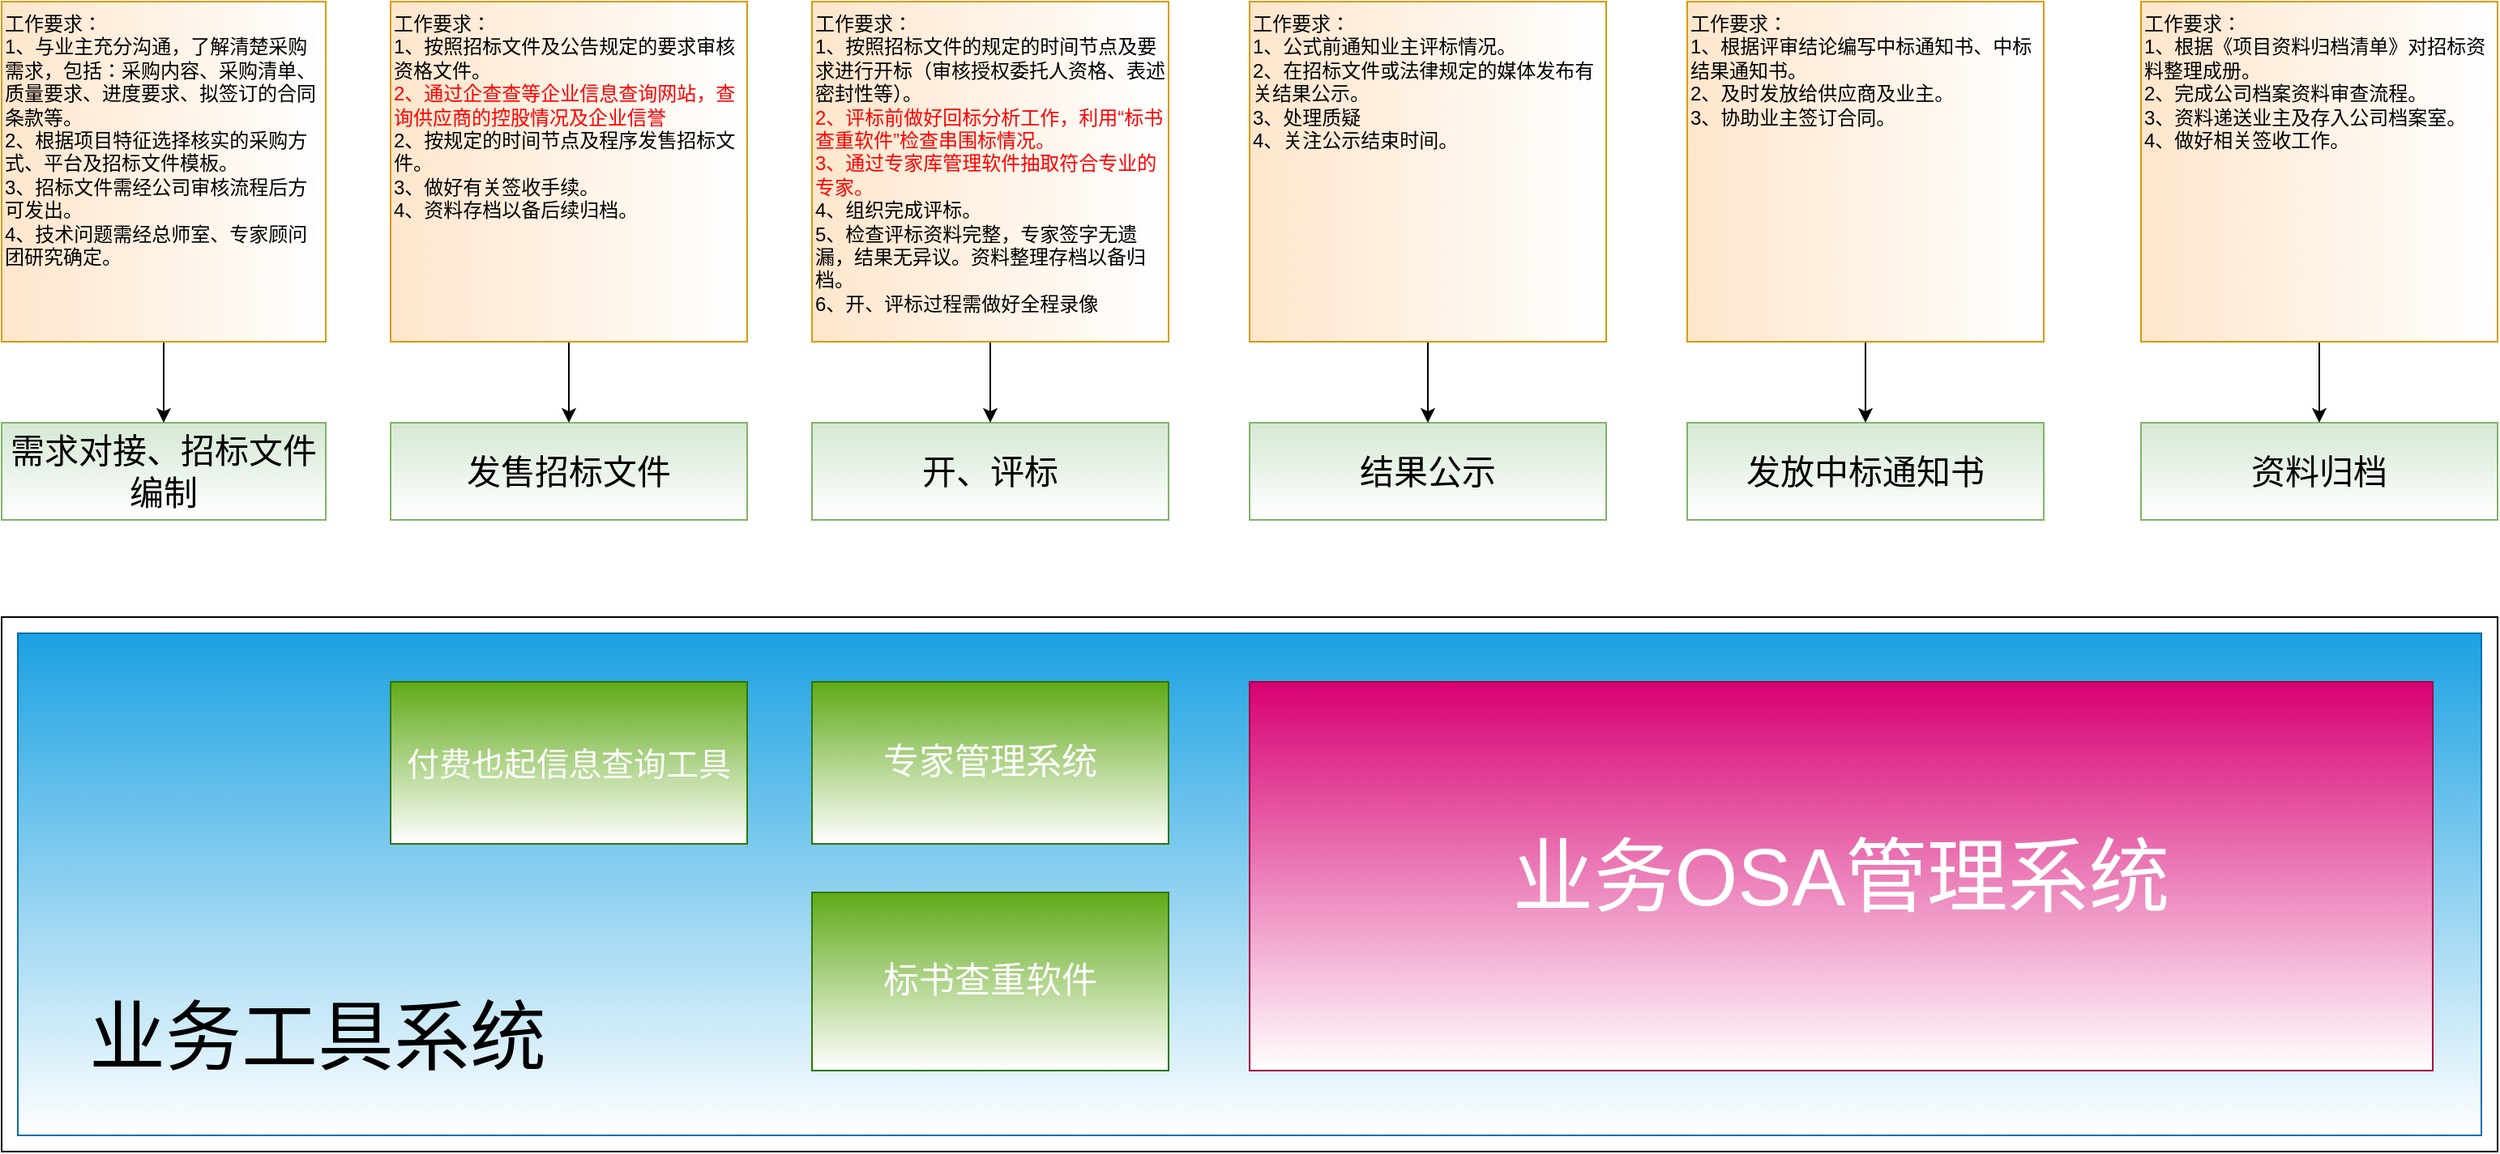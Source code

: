 <mxfile version="22.1.15" type="github">
  <diagram name="第 1 页" id="IvqLFZZhcrXwCMEsDjBW">
    <mxGraphModel dx="1815" dy="1068" grid="1" gridSize="10" guides="1" tooltips="1" connect="1" arrows="1" fold="1" page="1" pageScale="1" pageWidth="3300" pageHeight="4681" math="0" shadow="0">
      <root>
        <mxCell id="0" />
        <mxCell id="1" parent="0" />
        <mxCell id="R8VD1IcNc_u99sHQXmGt-1" value="需求对接、招标文件编制" style="rounded=0;whiteSpace=wrap;html=1;fontSize=21;fillStyle=zigzag-line;fillColor=#d5e8d4;strokeColor=#82b366;gradientColor=#FFFFFF;" vertex="1" parent="1">
          <mxGeometry x="160" y="270" width="200" height="60" as="geometry" />
        </mxCell>
        <mxCell id="R8VD1IcNc_u99sHQXmGt-2" value="发售招标文件" style="rounded=0;whiteSpace=wrap;html=1;fontSize=21;fillStyle=zigzag-line;fillColor=#d5e8d4;strokeColor=#82b366;gradientColor=#FFFFFF;" vertex="1" parent="1">
          <mxGeometry x="400" y="270" width="220" height="60" as="geometry" />
        </mxCell>
        <mxCell id="R8VD1IcNc_u99sHQXmGt-3" value="开、评标" style="rounded=0;whiteSpace=wrap;html=1;fontSize=21;fillStyle=zigzag-line;fillColor=#d5e8d4;strokeColor=#82b366;gradientColor=#FFFFFF;" vertex="1" parent="1">
          <mxGeometry x="660" y="270" width="220" height="60" as="geometry" />
        </mxCell>
        <mxCell id="R8VD1IcNc_u99sHQXmGt-4" value="结果公示" style="rounded=0;whiteSpace=wrap;html=1;fontSize=21;fillStyle=zigzag-line;fillColor=#d5e8d4;strokeColor=#82b366;gradientColor=#FFFFFF;" vertex="1" parent="1">
          <mxGeometry x="930" y="270" width="220" height="60" as="geometry" />
        </mxCell>
        <mxCell id="R8VD1IcNc_u99sHQXmGt-5" value="发放中标通知书" style="rounded=0;whiteSpace=wrap;html=1;fontSize=21;fillColor=#d5e8d4;strokeColor=#82b366;fillStyle=zigzag-line;gradientColor=#FFFFFF;" vertex="1" parent="1">
          <mxGeometry x="1200" y="270" width="220" height="60" as="geometry" />
        </mxCell>
        <mxCell id="R8VD1IcNc_u99sHQXmGt-16" style="edgeStyle=orthogonalEdgeStyle;rounded=0;orthogonalLoop=1;jettySize=auto;html=1;exitX=0.5;exitY=1;exitDx=0;exitDy=0;entryX=0.5;entryY=0;entryDx=0;entryDy=0;" edge="1" parent="1" source="R8VD1IcNc_u99sHQXmGt-6" target="R8VD1IcNc_u99sHQXmGt-1">
          <mxGeometry relative="1" as="geometry" />
        </mxCell>
        <mxCell id="R8VD1IcNc_u99sHQXmGt-6" value="&lt;div style=&quot;&quot;&gt;&lt;span style=&quot;background-color: initial;&quot;&gt;工作要求：&lt;/span&gt;&lt;/div&gt;1、与业主充分沟通，了解清楚采购需求，包括：采购内容、采购清单、质量要求、进度要求、拟签订的合同条款等。&lt;br&gt;2、根据项目特征选择核实的采购方式、平台及招标文件模板。&lt;br&gt;3、招标文件需经公司审核流程后方可发出。&lt;br&gt;4、技术问题需经总师室、专家顾问团研究确定。" style="rounded=0;whiteSpace=wrap;html=1;align=left;verticalAlign=top;fillColor=#ffe6cc;strokeColor=#d79b00;gradientDirection=east;gradientColor=#FFFFFF;" vertex="1" parent="1">
          <mxGeometry x="160" y="10" width="200" height="210" as="geometry" />
        </mxCell>
        <mxCell id="R8VD1IcNc_u99sHQXmGt-17" style="edgeStyle=orthogonalEdgeStyle;rounded=0;orthogonalLoop=1;jettySize=auto;html=1;exitX=0.5;exitY=1;exitDx=0;exitDy=0;entryX=0.5;entryY=0;entryDx=0;entryDy=0;" edge="1" parent="1" source="R8VD1IcNc_u99sHQXmGt-9" target="R8VD1IcNc_u99sHQXmGt-2">
          <mxGeometry relative="1" as="geometry" />
        </mxCell>
        <mxCell id="R8VD1IcNc_u99sHQXmGt-9" value="&lt;div style=&quot;&quot;&gt;&lt;span style=&quot;background-color: initial;&quot;&gt;工作要求：&lt;/span&gt;&lt;/div&gt;1、按照招标文件及公告规定的要求审核资格文件。&lt;br&gt;&lt;font color=&quot;#ff0000&quot;&gt;2、通过企查查等企业信息查询网站，查询供应商的控股情况及企业信誉&lt;/font&gt;&lt;br&gt;2、按规定的时间节点及程序发售招标文件。&lt;br&gt;3、做好有关签收手续。&lt;br&gt;4、资料存档以备后续归档。" style="rounded=0;whiteSpace=wrap;html=1;align=left;verticalAlign=top;fillColor=#ffe6cc;strokeColor=#d79b00;gradientDirection=east;gradientColor=#FFFFFF;" vertex="1" parent="1">
          <mxGeometry x="400" y="10" width="220" height="210" as="geometry" />
        </mxCell>
        <mxCell id="R8VD1IcNc_u99sHQXmGt-22" style="edgeStyle=orthogonalEdgeStyle;rounded=0;orthogonalLoop=1;jettySize=auto;html=1;exitX=0.5;exitY=1;exitDx=0;exitDy=0;entryX=0.5;entryY=0;entryDx=0;entryDy=0;" edge="1" parent="1" source="R8VD1IcNc_u99sHQXmGt-10" target="R8VD1IcNc_u99sHQXmGt-3">
          <mxGeometry relative="1" as="geometry" />
        </mxCell>
        <mxCell id="R8VD1IcNc_u99sHQXmGt-10" value="&lt;div style=&quot;&quot;&gt;&lt;span style=&quot;background-color: initial;&quot;&gt;工作要求：&lt;/span&gt;&lt;/div&gt;1、按照招标文件的规定的时间节点及要求进行开标（审核授权委托人资格、表述密封性等）。&lt;br&gt;&lt;font color=&quot;#ff0000&quot;&gt;2、评标前做好回标分析工作，利用“标书查重软件”检查串围标情况。&lt;/font&gt;&lt;br&gt;&lt;font color=&quot;#ff0000&quot;&gt;3、通过专家库管理软件抽取符合专业的专家。&lt;/font&gt;&lt;br&gt;4、组织完成评标。&lt;br&gt;5、检查评标资料完整，专家签字无遗漏，结果无异议。资料整理存档以备归档。&lt;br&gt;6、开、评标过程需做好全程录像" style="rounded=0;whiteSpace=wrap;html=1;align=left;verticalAlign=top;fillColor=#ffe6cc;strokeColor=#d79b00;gradientDirection=east;gradientColor=#FFFFFF;" vertex="1" parent="1">
          <mxGeometry x="660" y="10" width="220" height="210" as="geometry" />
        </mxCell>
        <mxCell id="R8VD1IcNc_u99sHQXmGt-23" style="edgeStyle=orthogonalEdgeStyle;rounded=0;orthogonalLoop=1;jettySize=auto;html=1;exitX=0.5;exitY=1;exitDx=0;exitDy=0;entryX=0.5;entryY=0;entryDx=0;entryDy=0;" edge="1" parent="1" source="R8VD1IcNc_u99sHQXmGt-11" target="R8VD1IcNc_u99sHQXmGt-4">
          <mxGeometry relative="1" as="geometry" />
        </mxCell>
        <mxCell id="R8VD1IcNc_u99sHQXmGt-11" value="&lt;div style=&quot;&quot;&gt;&lt;span style=&quot;background-color: initial;&quot;&gt;工作要求：&lt;/span&gt;&lt;/div&gt;1、公式前通知业主评标情况。&lt;br&gt;2、在招标文件或法律规定的媒体发布有关结果公示。&lt;br&gt;3、处理质疑&lt;br&gt;4、关注公示结束时间。" style="rounded=0;whiteSpace=wrap;html=1;align=left;verticalAlign=top;fillColor=#ffe6cc;strokeColor=#d79b00;gradientDirection=east;gradientColor=#FFFFFF;" vertex="1" parent="1">
          <mxGeometry x="930" y="10" width="220" height="210" as="geometry" />
        </mxCell>
        <mxCell id="R8VD1IcNc_u99sHQXmGt-12" value="资料归档" style="rounded=0;whiteSpace=wrap;html=1;fontSize=21;fillStyle=zigzag-line;fillColor=#d5e8d4;strokeColor=#82b366;gradientColor=#FFFFFF;" vertex="1" parent="1">
          <mxGeometry x="1480" y="270" width="220" height="60" as="geometry" />
        </mxCell>
        <mxCell id="R8VD1IcNc_u99sHQXmGt-27" style="edgeStyle=orthogonalEdgeStyle;rounded=0;orthogonalLoop=1;jettySize=auto;html=1;exitX=0.5;exitY=1;exitDx=0;exitDy=0;entryX=0.5;entryY=0;entryDx=0;entryDy=0;" edge="1" parent="1" source="R8VD1IcNc_u99sHQXmGt-13" target="R8VD1IcNc_u99sHQXmGt-5">
          <mxGeometry relative="1" as="geometry" />
        </mxCell>
        <mxCell id="R8VD1IcNc_u99sHQXmGt-13" value="&lt;div style=&quot;&quot;&gt;&lt;span style=&quot;background-color: initial;&quot;&gt;工作要求：&lt;/span&gt;&lt;/div&gt;1、根据评审结论编写中标通知书、中标结果通知书。&lt;br&gt;2、及时发放给供应商及业主。&lt;br&gt;3、协助业主签订合同。" style="rounded=0;whiteSpace=wrap;html=1;align=left;verticalAlign=top;fillColor=#ffe6cc;strokeColor=#d79b00;gradientDirection=east;gradientColor=#FFFFFF;" vertex="1" parent="1">
          <mxGeometry x="1200" y="10" width="220" height="210" as="geometry" />
        </mxCell>
        <mxCell id="R8VD1IcNc_u99sHQXmGt-14" value="" style="rounded=0;whiteSpace=wrap;html=1;" vertex="1" parent="1">
          <mxGeometry x="160" y="390" width="1540" height="330" as="geometry" />
        </mxCell>
        <mxCell id="R8VD1IcNc_u99sHQXmGt-26" style="edgeStyle=orthogonalEdgeStyle;rounded=0;orthogonalLoop=1;jettySize=auto;html=1;exitX=0.5;exitY=1;exitDx=0;exitDy=0;entryX=0.5;entryY=0;entryDx=0;entryDy=0;" edge="1" parent="1" source="R8VD1IcNc_u99sHQXmGt-15" target="R8VD1IcNc_u99sHQXmGt-12">
          <mxGeometry relative="1" as="geometry" />
        </mxCell>
        <mxCell id="R8VD1IcNc_u99sHQXmGt-15" value="&lt;div style=&quot;&quot;&gt;&lt;span style=&quot;background-color: initial;&quot;&gt;工作要求：&lt;/span&gt;&lt;/div&gt;1、根据《项目资料归档清单》对招标资料整理成册。&lt;br&gt;2、完成公司档案资料审查流程。&lt;br&gt;3、资料递送业主及存入公司档案室。&lt;br&gt;4、做好相关签收工作。" style="rounded=0;whiteSpace=wrap;html=1;align=left;verticalAlign=top;fillColor=#ffe6cc;strokeColor=#d79b00;gradientDirection=east;gradientColor=#FFFFFF;" vertex="1" parent="1">
          <mxGeometry x="1480" y="10" width="220" height="210" as="geometry" />
        </mxCell>
        <mxCell id="R8VD1IcNc_u99sHQXmGt-21" value="" style="rounded=0;whiteSpace=wrap;html=1;fillColor=#1ba1e2;strokeColor=#006EAF;fontColor=#ffffff;gradientColor=#FFFFFF;" vertex="1" parent="1">
          <mxGeometry x="170" y="400" width="1520" height="310" as="geometry" />
        </mxCell>
        <mxCell id="R8VD1IcNc_u99sHQXmGt-18" value="&lt;font style=&quot;font-size: 20px;&quot;&gt;付费也起信息查询工具&lt;/font&gt;" style="rounded=0;whiteSpace=wrap;html=1;fillColor=#60a917;strokeColor=#2D7600;fontColor=#ffffff;fontSize=20;gradientColor=#FFFFFF;" vertex="1" parent="1">
          <mxGeometry x="400" y="430" width="220" height="100" as="geometry" />
        </mxCell>
        <mxCell id="R8VD1IcNc_u99sHQXmGt-19" value="专家管理系统" style="rounded=0;whiteSpace=wrap;html=1;fillColor=#60a917;strokeColor=#2D7600;fontColor=#ffffff;fontSize=22;gradientColor=#FFFFFF;" vertex="1" parent="1">
          <mxGeometry x="660" y="430" width="220" height="100" as="geometry" />
        </mxCell>
        <mxCell id="R8VD1IcNc_u99sHQXmGt-20" value="标书查重软件" style="rounded=0;whiteSpace=wrap;html=1;fillColor=#60a917;strokeColor=#2D7600;fontColor=#ffffff;fontSize=22;gradientColor=#FFFFFF;" vertex="1" parent="1">
          <mxGeometry x="660" y="560" width="220" height="110" as="geometry" />
        </mxCell>
        <mxCell id="R8VD1IcNc_u99sHQXmGt-28" value="&lt;font style=&quot;font-size: 50px;&quot;&gt;业务OSA管理系统&lt;br&gt;&lt;/font&gt;" style="rounded=0;whiteSpace=wrap;html=1;fillColor=#d80073;fontColor=#ffffff;strokeColor=#A50040;gradientColor=#FFFFFF;" vertex="1" parent="1">
          <mxGeometry x="930" y="430" width="730" height="240" as="geometry" />
        </mxCell>
        <mxCell id="R8VD1IcNc_u99sHQXmGt-29" value="业务工具系统" style="rounded=0;whiteSpace=wrap;html=1;fontSize=47;gradientColor=none;fillStyle=solid;opacity=0;fontColor=#000000;" vertex="1" parent="1">
          <mxGeometry x="210" y="620" width="290" height="60" as="geometry" />
        </mxCell>
      </root>
    </mxGraphModel>
  </diagram>
</mxfile>
